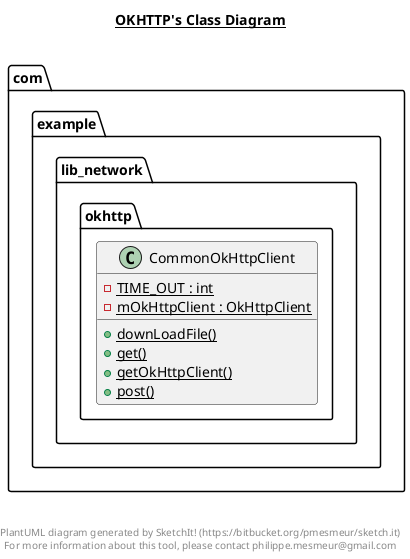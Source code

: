 @startuml

title __OKHTTP's Class Diagram__\n

  namespace com.example.lib_network {
    namespace okhttp {
      class com.example.lib_network.okhttp.CommonOkHttpClient {
          {static} - TIME_OUT : int
          {static} - mOkHttpClient : OkHttpClient
          {static} + downLoadFile()
          {static} + get()
          {static} + getOkHttpClient()
          {static} + post()
      }
    }
  }
  



right footer


PlantUML diagram generated by SketchIt! (https://bitbucket.org/pmesmeur/sketch.it)
For more information about this tool, please contact philippe.mesmeur@gmail.com
endfooter

@enduml
